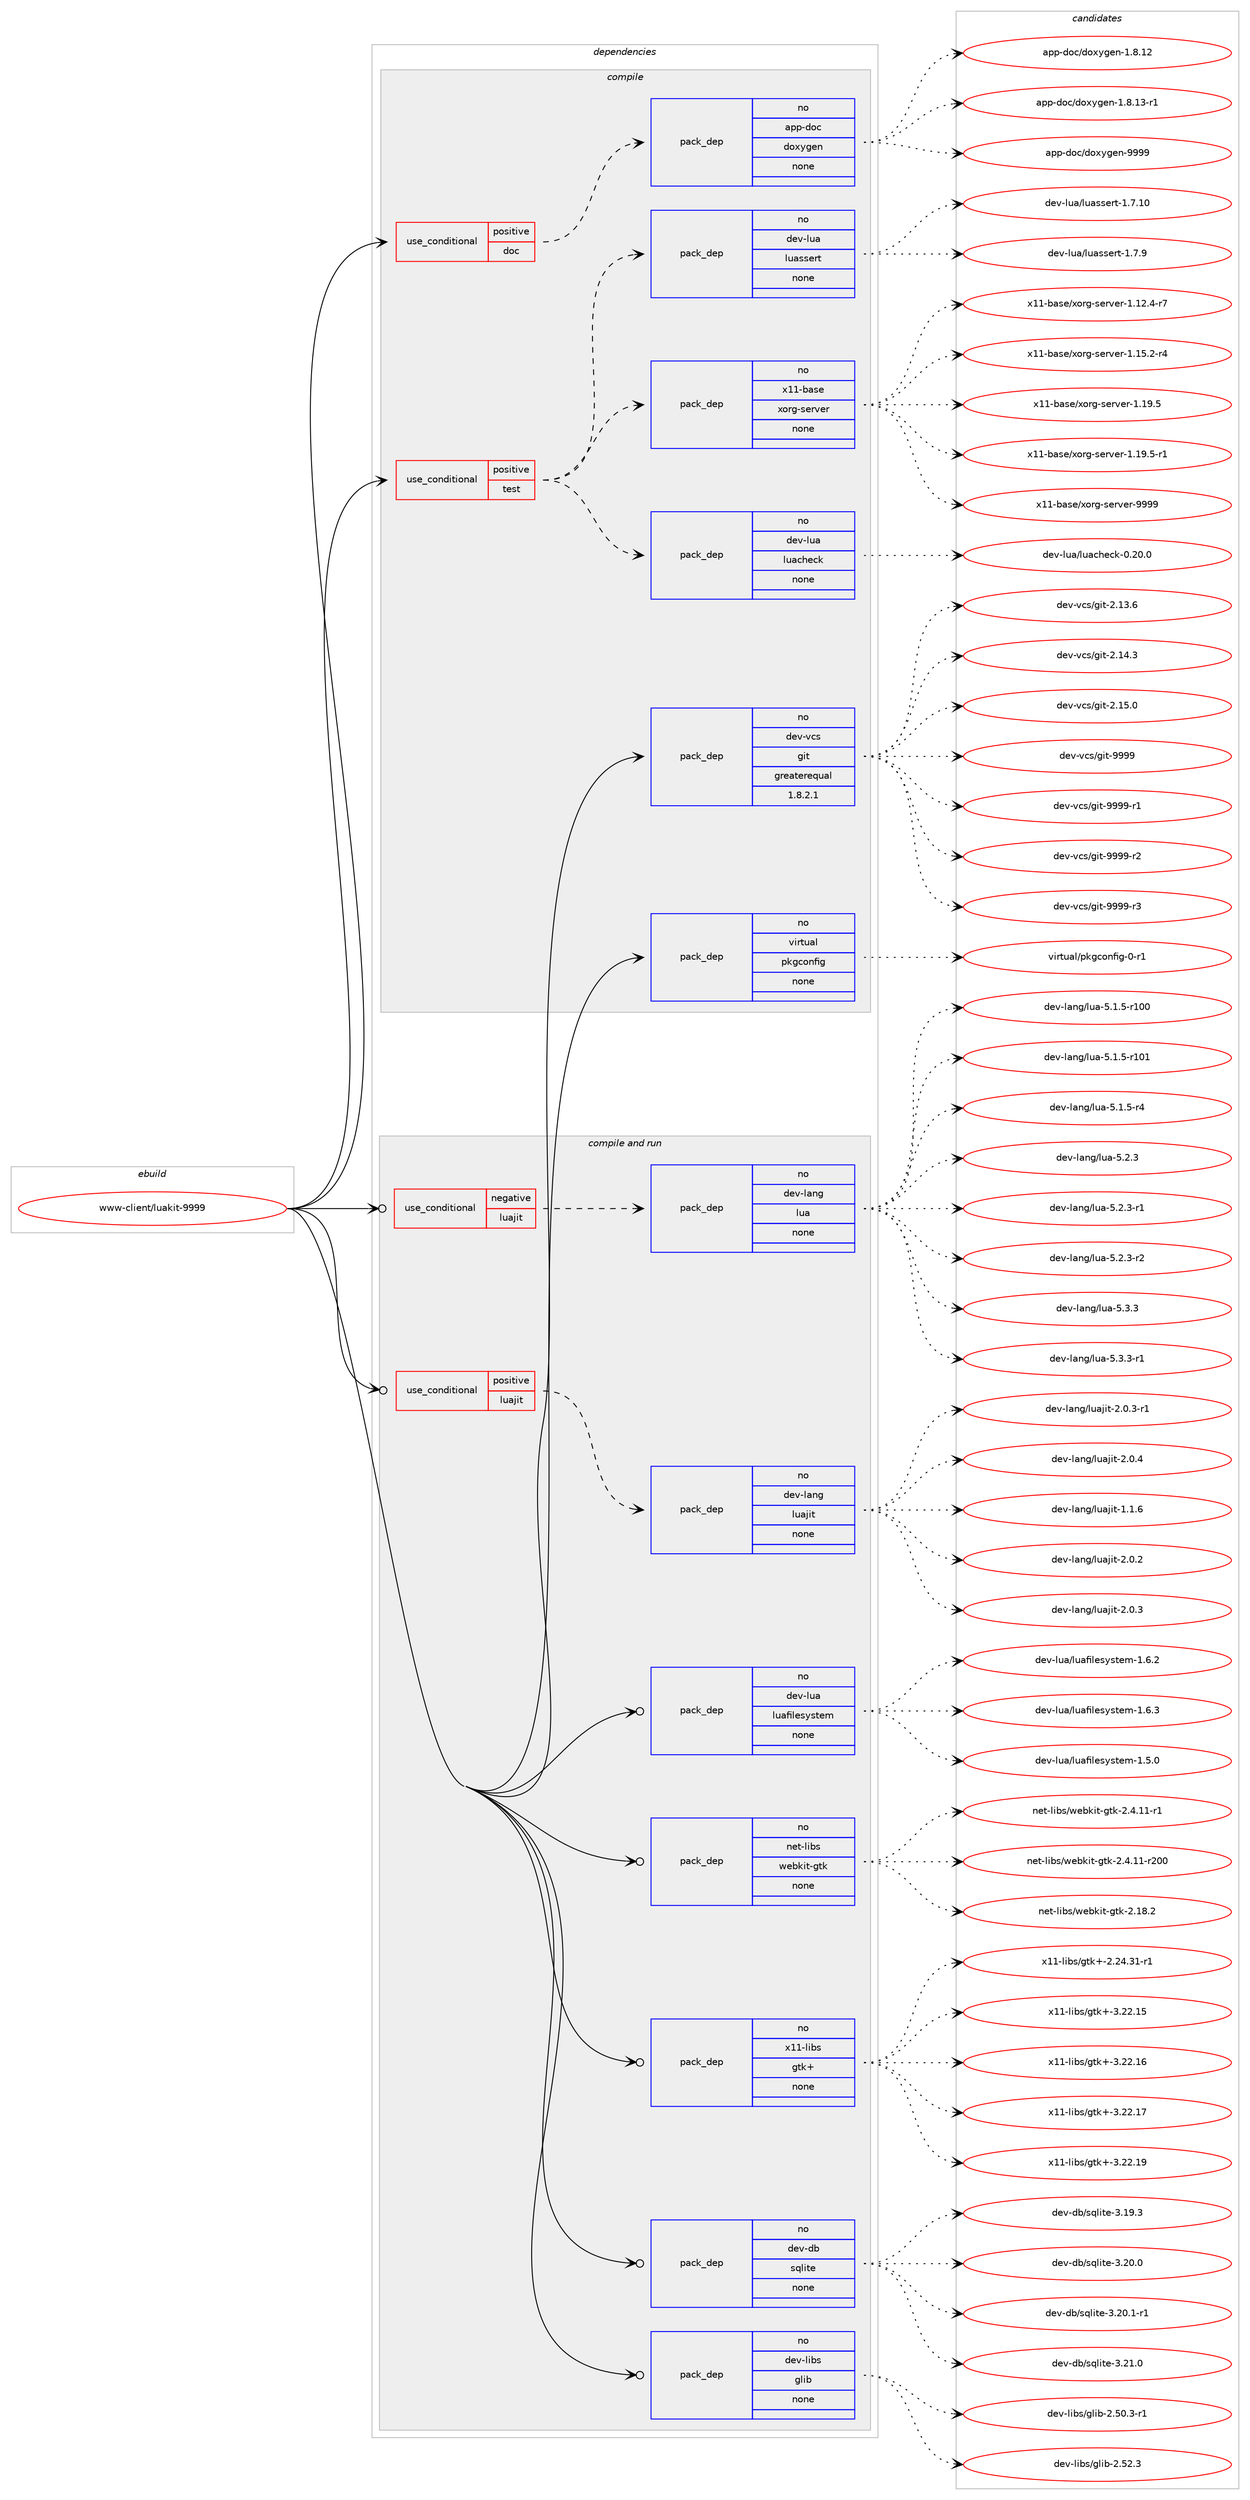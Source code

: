 digraph prolog {

# *************
# Graph options
# *************

newrank=true;
concentrate=true;
compound=true;
graph [rankdir=LR,fontname=Helvetica,fontsize=10,ranksep=1.5];#, ranksep=2.5, nodesep=0.2];
edge  [arrowhead=vee];
node  [fontname=Helvetica,fontsize=10];

# **********
# The ebuild
# **********

subgraph cluster_leftcol {
color=gray;
rank=same;
label=<<i>ebuild</i>>;
id [label="www-client/luakit-9999", color=red, width=4, href="../www-client/luakit-9999.svg"];
}

# ****************
# The dependencies
# ****************

subgraph cluster_midcol {
color=gray;
label=<<i>dependencies</i>>;
subgraph cluster_compile {
fillcolor="#eeeeee";
style=filled;
label=<<i>compile</i>>;
subgraph cond120024 {
dependency504083 [label=<<TABLE BORDER="0" CELLBORDER="1" CELLSPACING="0" CELLPADDING="4"><TR><TD ROWSPAN="3" CELLPADDING="10">use_conditional</TD></TR><TR><TD>positive</TD></TR><TR><TD>doc</TD></TR></TABLE>>, shape=none, color=red];
subgraph pack374817 {
dependency504084 [label=<<TABLE BORDER="0" CELLBORDER="1" CELLSPACING="0" CELLPADDING="4" WIDTH="220"><TR><TD ROWSPAN="6" CELLPADDING="30">pack_dep</TD></TR><TR><TD WIDTH="110">no</TD></TR><TR><TD>app-doc</TD></TR><TR><TD>doxygen</TD></TR><TR><TD>none</TD></TR><TR><TD></TD></TR></TABLE>>, shape=none, color=blue];
}
dependency504083:e -> dependency504084:w [weight=20,style="dashed",arrowhead="vee"];
}
id:e -> dependency504083:w [weight=20,style="solid",arrowhead="vee"];
subgraph cond120025 {
dependency504085 [label=<<TABLE BORDER="0" CELLBORDER="1" CELLSPACING="0" CELLPADDING="4"><TR><TD ROWSPAN="3" CELLPADDING="10">use_conditional</TD></TR><TR><TD>positive</TD></TR><TR><TD>test</TD></TR></TABLE>>, shape=none, color=red];
subgraph pack374818 {
dependency504086 [label=<<TABLE BORDER="0" CELLBORDER="1" CELLSPACING="0" CELLPADDING="4" WIDTH="220"><TR><TD ROWSPAN="6" CELLPADDING="30">pack_dep</TD></TR><TR><TD WIDTH="110">no</TD></TR><TR><TD>dev-lua</TD></TR><TR><TD>luassert</TD></TR><TR><TD>none</TD></TR><TR><TD></TD></TR></TABLE>>, shape=none, color=blue];
}
dependency504085:e -> dependency504086:w [weight=20,style="dashed",arrowhead="vee"];
subgraph pack374819 {
dependency504087 [label=<<TABLE BORDER="0" CELLBORDER="1" CELLSPACING="0" CELLPADDING="4" WIDTH="220"><TR><TD ROWSPAN="6" CELLPADDING="30">pack_dep</TD></TR><TR><TD WIDTH="110">no</TD></TR><TR><TD>dev-lua</TD></TR><TR><TD>luacheck</TD></TR><TR><TD>none</TD></TR><TR><TD></TD></TR></TABLE>>, shape=none, color=blue];
}
dependency504085:e -> dependency504087:w [weight=20,style="dashed",arrowhead="vee"];
subgraph pack374820 {
dependency504088 [label=<<TABLE BORDER="0" CELLBORDER="1" CELLSPACING="0" CELLPADDING="4" WIDTH="220"><TR><TD ROWSPAN="6" CELLPADDING="30">pack_dep</TD></TR><TR><TD WIDTH="110">no</TD></TR><TR><TD>x11-base</TD></TR><TR><TD>xorg-server</TD></TR><TR><TD>none</TD></TR><TR><TD></TD></TR></TABLE>>, shape=none, color=blue];
}
dependency504085:e -> dependency504088:w [weight=20,style="dashed",arrowhead="vee"];
}
id:e -> dependency504085:w [weight=20,style="solid",arrowhead="vee"];
subgraph pack374821 {
dependency504089 [label=<<TABLE BORDER="0" CELLBORDER="1" CELLSPACING="0" CELLPADDING="4" WIDTH="220"><TR><TD ROWSPAN="6" CELLPADDING="30">pack_dep</TD></TR><TR><TD WIDTH="110">no</TD></TR><TR><TD>dev-vcs</TD></TR><TR><TD>git</TD></TR><TR><TD>greaterequal</TD></TR><TR><TD>1.8.2.1</TD></TR></TABLE>>, shape=none, color=blue];
}
id:e -> dependency504089:w [weight=20,style="solid",arrowhead="vee"];
subgraph pack374822 {
dependency504090 [label=<<TABLE BORDER="0" CELLBORDER="1" CELLSPACING="0" CELLPADDING="4" WIDTH="220"><TR><TD ROWSPAN="6" CELLPADDING="30">pack_dep</TD></TR><TR><TD WIDTH="110">no</TD></TR><TR><TD>virtual</TD></TR><TR><TD>pkgconfig</TD></TR><TR><TD>none</TD></TR><TR><TD></TD></TR></TABLE>>, shape=none, color=blue];
}
id:e -> dependency504090:w [weight=20,style="solid",arrowhead="vee"];
}
subgraph cluster_compileandrun {
fillcolor="#eeeeee";
style=filled;
label=<<i>compile and run</i>>;
subgraph cond120026 {
dependency504091 [label=<<TABLE BORDER="0" CELLBORDER="1" CELLSPACING="0" CELLPADDING="4"><TR><TD ROWSPAN="3" CELLPADDING="10">use_conditional</TD></TR><TR><TD>negative</TD></TR><TR><TD>luajit</TD></TR></TABLE>>, shape=none, color=red];
subgraph pack374823 {
dependency504092 [label=<<TABLE BORDER="0" CELLBORDER="1" CELLSPACING="0" CELLPADDING="4" WIDTH="220"><TR><TD ROWSPAN="6" CELLPADDING="30">pack_dep</TD></TR><TR><TD WIDTH="110">no</TD></TR><TR><TD>dev-lang</TD></TR><TR><TD>lua</TD></TR><TR><TD>none</TD></TR><TR><TD></TD></TR></TABLE>>, shape=none, color=blue];
}
dependency504091:e -> dependency504092:w [weight=20,style="dashed",arrowhead="vee"];
}
id:e -> dependency504091:w [weight=20,style="solid",arrowhead="odotvee"];
subgraph cond120027 {
dependency504093 [label=<<TABLE BORDER="0" CELLBORDER="1" CELLSPACING="0" CELLPADDING="4"><TR><TD ROWSPAN="3" CELLPADDING="10">use_conditional</TD></TR><TR><TD>positive</TD></TR><TR><TD>luajit</TD></TR></TABLE>>, shape=none, color=red];
subgraph pack374824 {
dependency504094 [label=<<TABLE BORDER="0" CELLBORDER="1" CELLSPACING="0" CELLPADDING="4" WIDTH="220"><TR><TD ROWSPAN="6" CELLPADDING="30">pack_dep</TD></TR><TR><TD WIDTH="110">no</TD></TR><TR><TD>dev-lang</TD></TR><TR><TD>luajit</TD></TR><TR><TD>none</TD></TR><TR><TD></TD></TR></TABLE>>, shape=none, color=blue];
}
dependency504093:e -> dependency504094:w [weight=20,style="dashed",arrowhead="vee"];
}
id:e -> dependency504093:w [weight=20,style="solid",arrowhead="odotvee"];
subgraph pack374825 {
dependency504095 [label=<<TABLE BORDER="0" CELLBORDER="1" CELLSPACING="0" CELLPADDING="4" WIDTH="220"><TR><TD ROWSPAN="6" CELLPADDING="30">pack_dep</TD></TR><TR><TD WIDTH="110">no</TD></TR><TR><TD>dev-db</TD></TR><TR><TD>sqlite</TD></TR><TR><TD>none</TD></TR><TR><TD></TD></TR></TABLE>>, shape=none, color=blue];
}
id:e -> dependency504095:w [weight=20,style="solid",arrowhead="odotvee"];
subgraph pack374826 {
dependency504096 [label=<<TABLE BORDER="0" CELLBORDER="1" CELLSPACING="0" CELLPADDING="4" WIDTH="220"><TR><TD ROWSPAN="6" CELLPADDING="30">pack_dep</TD></TR><TR><TD WIDTH="110">no</TD></TR><TR><TD>dev-libs</TD></TR><TR><TD>glib</TD></TR><TR><TD>none</TD></TR><TR><TD></TD></TR></TABLE>>, shape=none, color=blue];
}
id:e -> dependency504096:w [weight=20,style="solid",arrowhead="odotvee"];
subgraph pack374827 {
dependency504097 [label=<<TABLE BORDER="0" CELLBORDER="1" CELLSPACING="0" CELLPADDING="4" WIDTH="220"><TR><TD ROWSPAN="6" CELLPADDING="30">pack_dep</TD></TR><TR><TD WIDTH="110">no</TD></TR><TR><TD>dev-lua</TD></TR><TR><TD>luafilesystem</TD></TR><TR><TD>none</TD></TR><TR><TD></TD></TR></TABLE>>, shape=none, color=blue];
}
id:e -> dependency504097:w [weight=20,style="solid",arrowhead="odotvee"];
subgraph pack374828 {
dependency504098 [label=<<TABLE BORDER="0" CELLBORDER="1" CELLSPACING="0" CELLPADDING="4" WIDTH="220"><TR><TD ROWSPAN="6" CELLPADDING="30">pack_dep</TD></TR><TR><TD WIDTH="110">no</TD></TR><TR><TD>net-libs</TD></TR><TR><TD>webkit-gtk</TD></TR><TR><TD>none</TD></TR><TR><TD></TD></TR></TABLE>>, shape=none, color=blue];
}
id:e -> dependency504098:w [weight=20,style="solid",arrowhead="odotvee"];
subgraph pack374829 {
dependency504099 [label=<<TABLE BORDER="0" CELLBORDER="1" CELLSPACING="0" CELLPADDING="4" WIDTH="220"><TR><TD ROWSPAN="6" CELLPADDING="30">pack_dep</TD></TR><TR><TD WIDTH="110">no</TD></TR><TR><TD>x11-libs</TD></TR><TR><TD>gtk+</TD></TR><TR><TD>none</TD></TR><TR><TD></TD></TR></TABLE>>, shape=none, color=blue];
}
id:e -> dependency504099:w [weight=20,style="solid",arrowhead="odotvee"];
}
subgraph cluster_run {
fillcolor="#eeeeee";
style=filled;
label=<<i>run</i>>;
}
}

# **************
# The candidates
# **************

subgraph cluster_choices {
rank=same;
color=gray;
label=<<i>candidates</i>>;

subgraph choice374817 {
color=black;
nodesep=1;
choice9711211245100111994710011112012110310111045494656464950 [label="app-doc/doxygen-1.8.12", color=red, width=4,href="../app-doc/doxygen-1.8.12.svg"];
choice97112112451001119947100111120121103101110454946564649514511449 [label="app-doc/doxygen-1.8.13-r1", color=red, width=4,href="../app-doc/doxygen-1.8.13-r1.svg"];
choice971121124510011199471001111201211031011104557575757 [label="app-doc/doxygen-9999", color=red, width=4,href="../app-doc/doxygen-9999.svg"];
dependency504084:e -> choice9711211245100111994710011112012110310111045494656464950:w [style=dotted,weight="100"];
dependency504084:e -> choice97112112451001119947100111120121103101110454946564649514511449:w [style=dotted,weight="100"];
dependency504084:e -> choice971121124510011199471001111201211031011104557575757:w [style=dotted,weight="100"];
}
subgraph choice374818 {
color=black;
nodesep=1;
choice1001011184510811797471081179711511510111411645494655464948 [label="dev-lua/luassert-1.7.10", color=red, width=4,href="../dev-lua/luassert-1.7.10.svg"];
choice10010111845108117974710811797115115101114116454946554657 [label="dev-lua/luassert-1.7.9", color=red, width=4,href="../dev-lua/luassert-1.7.9.svg"];
dependency504086:e -> choice1001011184510811797471081179711511510111411645494655464948:w [style=dotted,weight="100"];
dependency504086:e -> choice10010111845108117974710811797115115101114116454946554657:w [style=dotted,weight="100"];
}
subgraph choice374819 {
color=black;
nodesep=1;
choice10010111845108117974710811797991041019910745484650484648 [label="dev-lua/luacheck-0.20.0", color=red, width=4,href="../dev-lua/luacheck-0.20.0.svg"];
dependency504087:e -> choice10010111845108117974710811797991041019910745484650484648:w [style=dotted,weight="100"];
}
subgraph choice374820 {
color=black;
nodesep=1;
choice12049494598971151014712011111410345115101114118101114454946495046524511455 [label="x11-base/xorg-server-1.12.4-r7", color=red, width=4,href="../x11-base/xorg-server-1.12.4-r7.svg"];
choice12049494598971151014712011111410345115101114118101114454946495346504511452 [label="x11-base/xorg-server-1.15.2-r4", color=red, width=4,href="../x11-base/xorg-server-1.15.2-r4.svg"];
choice1204949459897115101471201111141034511510111411810111445494649574653 [label="x11-base/xorg-server-1.19.5", color=red, width=4,href="../x11-base/xorg-server-1.19.5.svg"];
choice12049494598971151014712011111410345115101114118101114454946495746534511449 [label="x11-base/xorg-server-1.19.5-r1", color=red, width=4,href="../x11-base/xorg-server-1.19.5-r1.svg"];
choice120494945989711510147120111114103451151011141181011144557575757 [label="x11-base/xorg-server-9999", color=red, width=4,href="../x11-base/xorg-server-9999.svg"];
dependency504088:e -> choice12049494598971151014712011111410345115101114118101114454946495046524511455:w [style=dotted,weight="100"];
dependency504088:e -> choice12049494598971151014712011111410345115101114118101114454946495346504511452:w [style=dotted,weight="100"];
dependency504088:e -> choice1204949459897115101471201111141034511510111411810111445494649574653:w [style=dotted,weight="100"];
dependency504088:e -> choice12049494598971151014712011111410345115101114118101114454946495746534511449:w [style=dotted,weight="100"];
dependency504088:e -> choice120494945989711510147120111114103451151011141181011144557575757:w [style=dotted,weight="100"];
}
subgraph choice374821 {
color=black;
nodesep=1;
choice10010111845118991154710310511645504649514654 [label="dev-vcs/git-2.13.6", color=red, width=4,href="../dev-vcs/git-2.13.6.svg"];
choice10010111845118991154710310511645504649524651 [label="dev-vcs/git-2.14.3", color=red, width=4,href="../dev-vcs/git-2.14.3.svg"];
choice10010111845118991154710310511645504649534648 [label="dev-vcs/git-2.15.0", color=red, width=4,href="../dev-vcs/git-2.15.0.svg"];
choice1001011184511899115471031051164557575757 [label="dev-vcs/git-9999", color=red, width=4,href="../dev-vcs/git-9999.svg"];
choice10010111845118991154710310511645575757574511449 [label="dev-vcs/git-9999-r1", color=red, width=4,href="../dev-vcs/git-9999-r1.svg"];
choice10010111845118991154710310511645575757574511450 [label="dev-vcs/git-9999-r2", color=red, width=4,href="../dev-vcs/git-9999-r2.svg"];
choice10010111845118991154710310511645575757574511451 [label="dev-vcs/git-9999-r3", color=red, width=4,href="../dev-vcs/git-9999-r3.svg"];
dependency504089:e -> choice10010111845118991154710310511645504649514654:w [style=dotted,weight="100"];
dependency504089:e -> choice10010111845118991154710310511645504649524651:w [style=dotted,weight="100"];
dependency504089:e -> choice10010111845118991154710310511645504649534648:w [style=dotted,weight="100"];
dependency504089:e -> choice1001011184511899115471031051164557575757:w [style=dotted,weight="100"];
dependency504089:e -> choice10010111845118991154710310511645575757574511449:w [style=dotted,weight="100"];
dependency504089:e -> choice10010111845118991154710310511645575757574511450:w [style=dotted,weight="100"];
dependency504089:e -> choice10010111845118991154710310511645575757574511451:w [style=dotted,weight="100"];
}
subgraph choice374822 {
color=black;
nodesep=1;
choice11810511411611797108471121071039911111010210510345484511449 [label="virtual/pkgconfig-0-r1", color=red, width=4,href="../virtual/pkgconfig-0-r1.svg"];
dependency504090:e -> choice11810511411611797108471121071039911111010210510345484511449:w [style=dotted,weight="100"];
}
subgraph choice374823 {
color=black;
nodesep=1;
choice1001011184510897110103471081179745534649465345114494848 [label="dev-lang/lua-5.1.5-r100", color=red, width=4,href="../dev-lang/lua-5.1.5-r100.svg"];
choice1001011184510897110103471081179745534649465345114494849 [label="dev-lang/lua-5.1.5-r101", color=red, width=4,href="../dev-lang/lua-5.1.5-r101.svg"];
choice100101118451089711010347108117974553464946534511452 [label="dev-lang/lua-5.1.5-r4", color=red, width=4,href="../dev-lang/lua-5.1.5-r4.svg"];
choice10010111845108971101034710811797455346504651 [label="dev-lang/lua-5.2.3", color=red, width=4,href="../dev-lang/lua-5.2.3.svg"];
choice100101118451089711010347108117974553465046514511449 [label="dev-lang/lua-5.2.3-r1", color=red, width=4,href="../dev-lang/lua-5.2.3-r1.svg"];
choice100101118451089711010347108117974553465046514511450 [label="dev-lang/lua-5.2.3-r2", color=red, width=4,href="../dev-lang/lua-5.2.3-r2.svg"];
choice10010111845108971101034710811797455346514651 [label="dev-lang/lua-5.3.3", color=red, width=4,href="../dev-lang/lua-5.3.3.svg"];
choice100101118451089711010347108117974553465146514511449 [label="dev-lang/lua-5.3.3-r1", color=red, width=4,href="../dev-lang/lua-5.3.3-r1.svg"];
dependency504092:e -> choice1001011184510897110103471081179745534649465345114494848:w [style=dotted,weight="100"];
dependency504092:e -> choice1001011184510897110103471081179745534649465345114494849:w [style=dotted,weight="100"];
dependency504092:e -> choice100101118451089711010347108117974553464946534511452:w [style=dotted,weight="100"];
dependency504092:e -> choice10010111845108971101034710811797455346504651:w [style=dotted,weight="100"];
dependency504092:e -> choice100101118451089711010347108117974553465046514511449:w [style=dotted,weight="100"];
dependency504092:e -> choice100101118451089711010347108117974553465046514511450:w [style=dotted,weight="100"];
dependency504092:e -> choice10010111845108971101034710811797455346514651:w [style=dotted,weight="100"];
dependency504092:e -> choice100101118451089711010347108117974553465146514511449:w [style=dotted,weight="100"];
}
subgraph choice374824 {
color=black;
nodesep=1;
choice10010111845108971101034710811797106105116454946494654 [label="dev-lang/luajit-1.1.6", color=red, width=4,href="../dev-lang/luajit-1.1.6.svg"];
choice10010111845108971101034710811797106105116455046484650 [label="dev-lang/luajit-2.0.2", color=red, width=4,href="../dev-lang/luajit-2.0.2.svg"];
choice10010111845108971101034710811797106105116455046484651 [label="dev-lang/luajit-2.0.3", color=red, width=4,href="../dev-lang/luajit-2.0.3.svg"];
choice100101118451089711010347108117971061051164550464846514511449 [label="dev-lang/luajit-2.0.3-r1", color=red, width=4,href="../dev-lang/luajit-2.0.3-r1.svg"];
choice10010111845108971101034710811797106105116455046484652 [label="dev-lang/luajit-2.0.4", color=red, width=4,href="../dev-lang/luajit-2.0.4.svg"];
dependency504094:e -> choice10010111845108971101034710811797106105116454946494654:w [style=dotted,weight="100"];
dependency504094:e -> choice10010111845108971101034710811797106105116455046484650:w [style=dotted,weight="100"];
dependency504094:e -> choice10010111845108971101034710811797106105116455046484651:w [style=dotted,weight="100"];
dependency504094:e -> choice100101118451089711010347108117971061051164550464846514511449:w [style=dotted,weight="100"];
dependency504094:e -> choice10010111845108971101034710811797106105116455046484652:w [style=dotted,weight="100"];
}
subgraph choice374825 {
color=black;
nodesep=1;
choice10010111845100984711511310810511610145514649574651 [label="dev-db/sqlite-3.19.3", color=red, width=4,href="../dev-db/sqlite-3.19.3.svg"];
choice10010111845100984711511310810511610145514650484648 [label="dev-db/sqlite-3.20.0", color=red, width=4,href="../dev-db/sqlite-3.20.0.svg"];
choice100101118451009847115113108105116101455146504846494511449 [label="dev-db/sqlite-3.20.1-r1", color=red, width=4,href="../dev-db/sqlite-3.20.1-r1.svg"];
choice10010111845100984711511310810511610145514650494648 [label="dev-db/sqlite-3.21.0", color=red, width=4,href="../dev-db/sqlite-3.21.0.svg"];
dependency504095:e -> choice10010111845100984711511310810511610145514649574651:w [style=dotted,weight="100"];
dependency504095:e -> choice10010111845100984711511310810511610145514650484648:w [style=dotted,weight="100"];
dependency504095:e -> choice100101118451009847115113108105116101455146504846494511449:w [style=dotted,weight="100"];
dependency504095:e -> choice10010111845100984711511310810511610145514650494648:w [style=dotted,weight="100"];
}
subgraph choice374826 {
color=black;
nodesep=1;
choice10010111845108105981154710310810598455046534846514511449 [label="dev-libs/glib-2.50.3-r1", color=red, width=4,href="../dev-libs/glib-2.50.3-r1.svg"];
choice1001011184510810598115471031081059845504653504651 [label="dev-libs/glib-2.52.3", color=red, width=4,href="../dev-libs/glib-2.52.3.svg"];
dependency504096:e -> choice10010111845108105981154710310810598455046534846514511449:w [style=dotted,weight="100"];
dependency504096:e -> choice1001011184510810598115471031081059845504653504651:w [style=dotted,weight="100"];
}
subgraph choice374827 {
color=black;
nodesep=1;
choice10010111845108117974710811797102105108101115121115116101109454946534648 [label="dev-lua/luafilesystem-1.5.0", color=red, width=4,href="../dev-lua/luafilesystem-1.5.0.svg"];
choice10010111845108117974710811797102105108101115121115116101109454946544650 [label="dev-lua/luafilesystem-1.6.2", color=red, width=4,href="../dev-lua/luafilesystem-1.6.2.svg"];
choice10010111845108117974710811797102105108101115121115116101109454946544651 [label="dev-lua/luafilesystem-1.6.3", color=red, width=4,href="../dev-lua/luafilesystem-1.6.3.svg"];
dependency504097:e -> choice10010111845108117974710811797102105108101115121115116101109454946534648:w [style=dotted,weight="100"];
dependency504097:e -> choice10010111845108117974710811797102105108101115121115116101109454946544650:w [style=dotted,weight="100"];
dependency504097:e -> choice10010111845108117974710811797102105108101115121115116101109454946544651:w [style=dotted,weight="100"];
}
subgraph choice374828 {
color=black;
nodesep=1;
choice110101116451081059811547119101981071051164510311610745504649564650 [label="net-libs/webkit-gtk-2.18.2", color=red, width=4,href="../net-libs/webkit-gtk-2.18.2.svg"];
choice1101011164510810598115471191019810710511645103116107455046524649494511449 [label="net-libs/webkit-gtk-2.4.11-r1", color=red, width=4,href="../net-libs/webkit-gtk-2.4.11-r1.svg"];
choice11010111645108105981154711910198107105116451031161074550465246494945114504848 [label="net-libs/webkit-gtk-2.4.11-r200", color=red, width=4,href="../net-libs/webkit-gtk-2.4.11-r200.svg"];
dependency504098:e -> choice110101116451081059811547119101981071051164510311610745504649564650:w [style=dotted,weight="100"];
dependency504098:e -> choice1101011164510810598115471191019810710511645103116107455046524649494511449:w [style=dotted,weight="100"];
dependency504098:e -> choice11010111645108105981154711910198107105116451031161074550465246494945114504848:w [style=dotted,weight="100"];
}
subgraph choice374829 {
color=black;
nodesep=1;
choice12049494510810598115471031161074345504650524651494511449 [label="x11-libs/gtk+-2.24.31-r1", color=red, width=4,href="../x11-libs/gtk+-2.24.31-r1.svg"];
choice1204949451081059811547103116107434551465050464953 [label="x11-libs/gtk+-3.22.15", color=red, width=4,href="../x11-libs/gtk+-3.22.15.svg"];
choice1204949451081059811547103116107434551465050464954 [label="x11-libs/gtk+-3.22.16", color=red, width=4,href="../x11-libs/gtk+-3.22.16.svg"];
choice1204949451081059811547103116107434551465050464955 [label="x11-libs/gtk+-3.22.17", color=red, width=4,href="../x11-libs/gtk+-3.22.17.svg"];
choice1204949451081059811547103116107434551465050464957 [label="x11-libs/gtk+-3.22.19", color=red, width=4,href="../x11-libs/gtk+-3.22.19.svg"];
dependency504099:e -> choice12049494510810598115471031161074345504650524651494511449:w [style=dotted,weight="100"];
dependency504099:e -> choice1204949451081059811547103116107434551465050464953:w [style=dotted,weight="100"];
dependency504099:e -> choice1204949451081059811547103116107434551465050464954:w [style=dotted,weight="100"];
dependency504099:e -> choice1204949451081059811547103116107434551465050464955:w [style=dotted,weight="100"];
dependency504099:e -> choice1204949451081059811547103116107434551465050464957:w [style=dotted,weight="100"];
}
}

}

